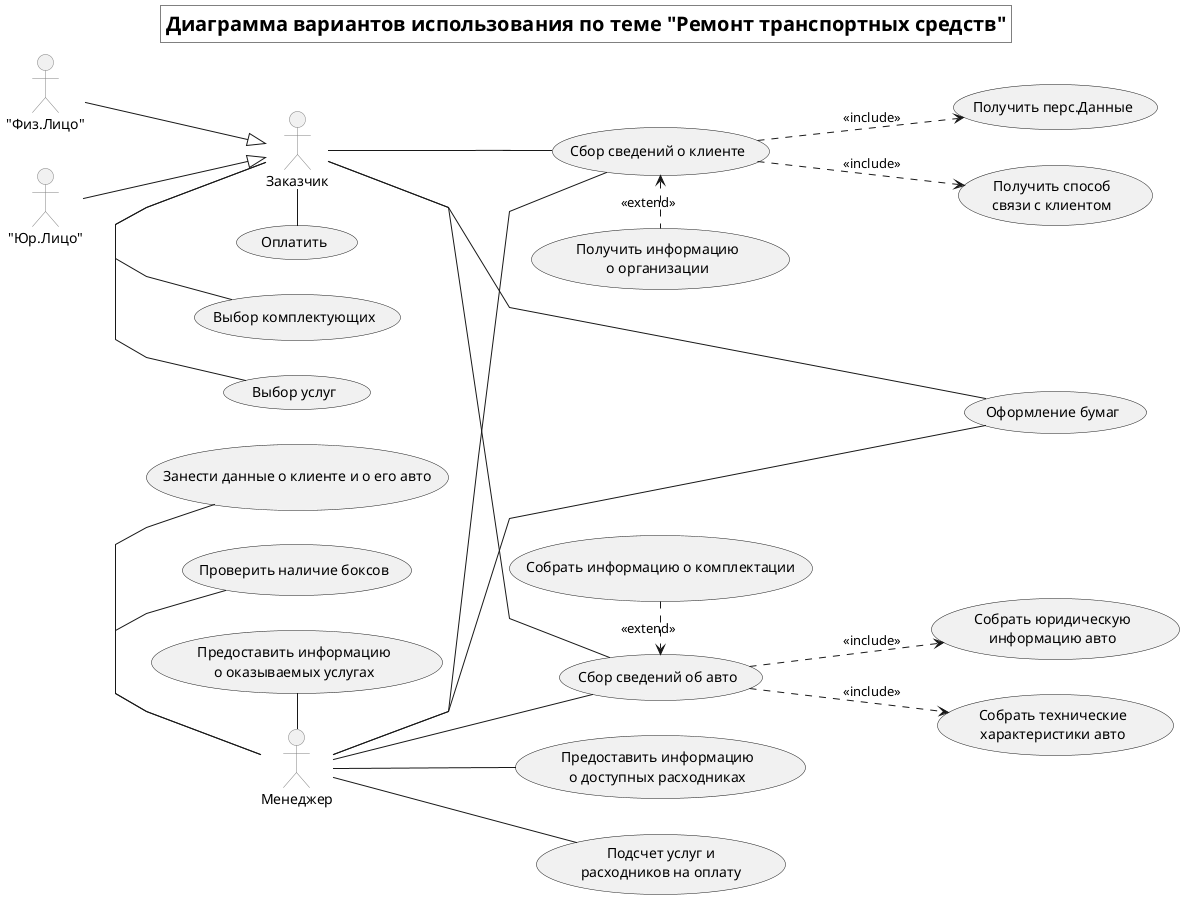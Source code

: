 @startuml Диаграмма вариантов использования

skinparam TitleFontSize 20
skinparam TitleBorderColor Grey

skinparam Linetype polyline

title 
Диаграмма вариантов использования по теме "Ремонт транспортных средств"
end title

left to right direction

:"Физ.Лицо": as phisCustomer
:"Юр.Лицо": as LgCustomer
:Заказчик: as customer

phisCustomer --|> customer
LgCustomer --|> customer

:Менеджер: as manager


(Сбор сведений об авто) as getAutoData
getAutoData ..> (Собрать технические\nхарактеристики авто) : <<include>>
getAutoData ..> (Собрать юридическую\nинформацию авто) : <<include>>
getAutoData <.l. (Собрать информацию о комплектации) : <<extend>>

manager -- getAutoData
customer -- getAutoData

customer --- (Оформление бумаг)
manager --- (Оформление бумаг)

(Сбор сведений о клиенте) as getCustomerData
getCustomerData ..> (Получить перс.Данные) : <<include>>
getCustomerData ..> (Получить способ\nсвязи с клиентом) : <<include>>
(Получить информацию\nо организации) .l.> getCustomerData : <<extend>>

manager -- getCustomerData
customer -- getCustomerData

customer -r- (Выбор услуг)
customer -r- (Выбор комплектующих)
customer -r- (Оплатить)

manager -l- (Проверить наличие боксов)
manager -l- (Занести данные о клиенте и о его авто)
manager -l- (Предоставить информацию\nо оказываемых услугах)
manager -- (Предоставить информацию\nо доступных расходниках)
manager -- (Подсчет услуг и\nрасходников на оплату)

@enduml